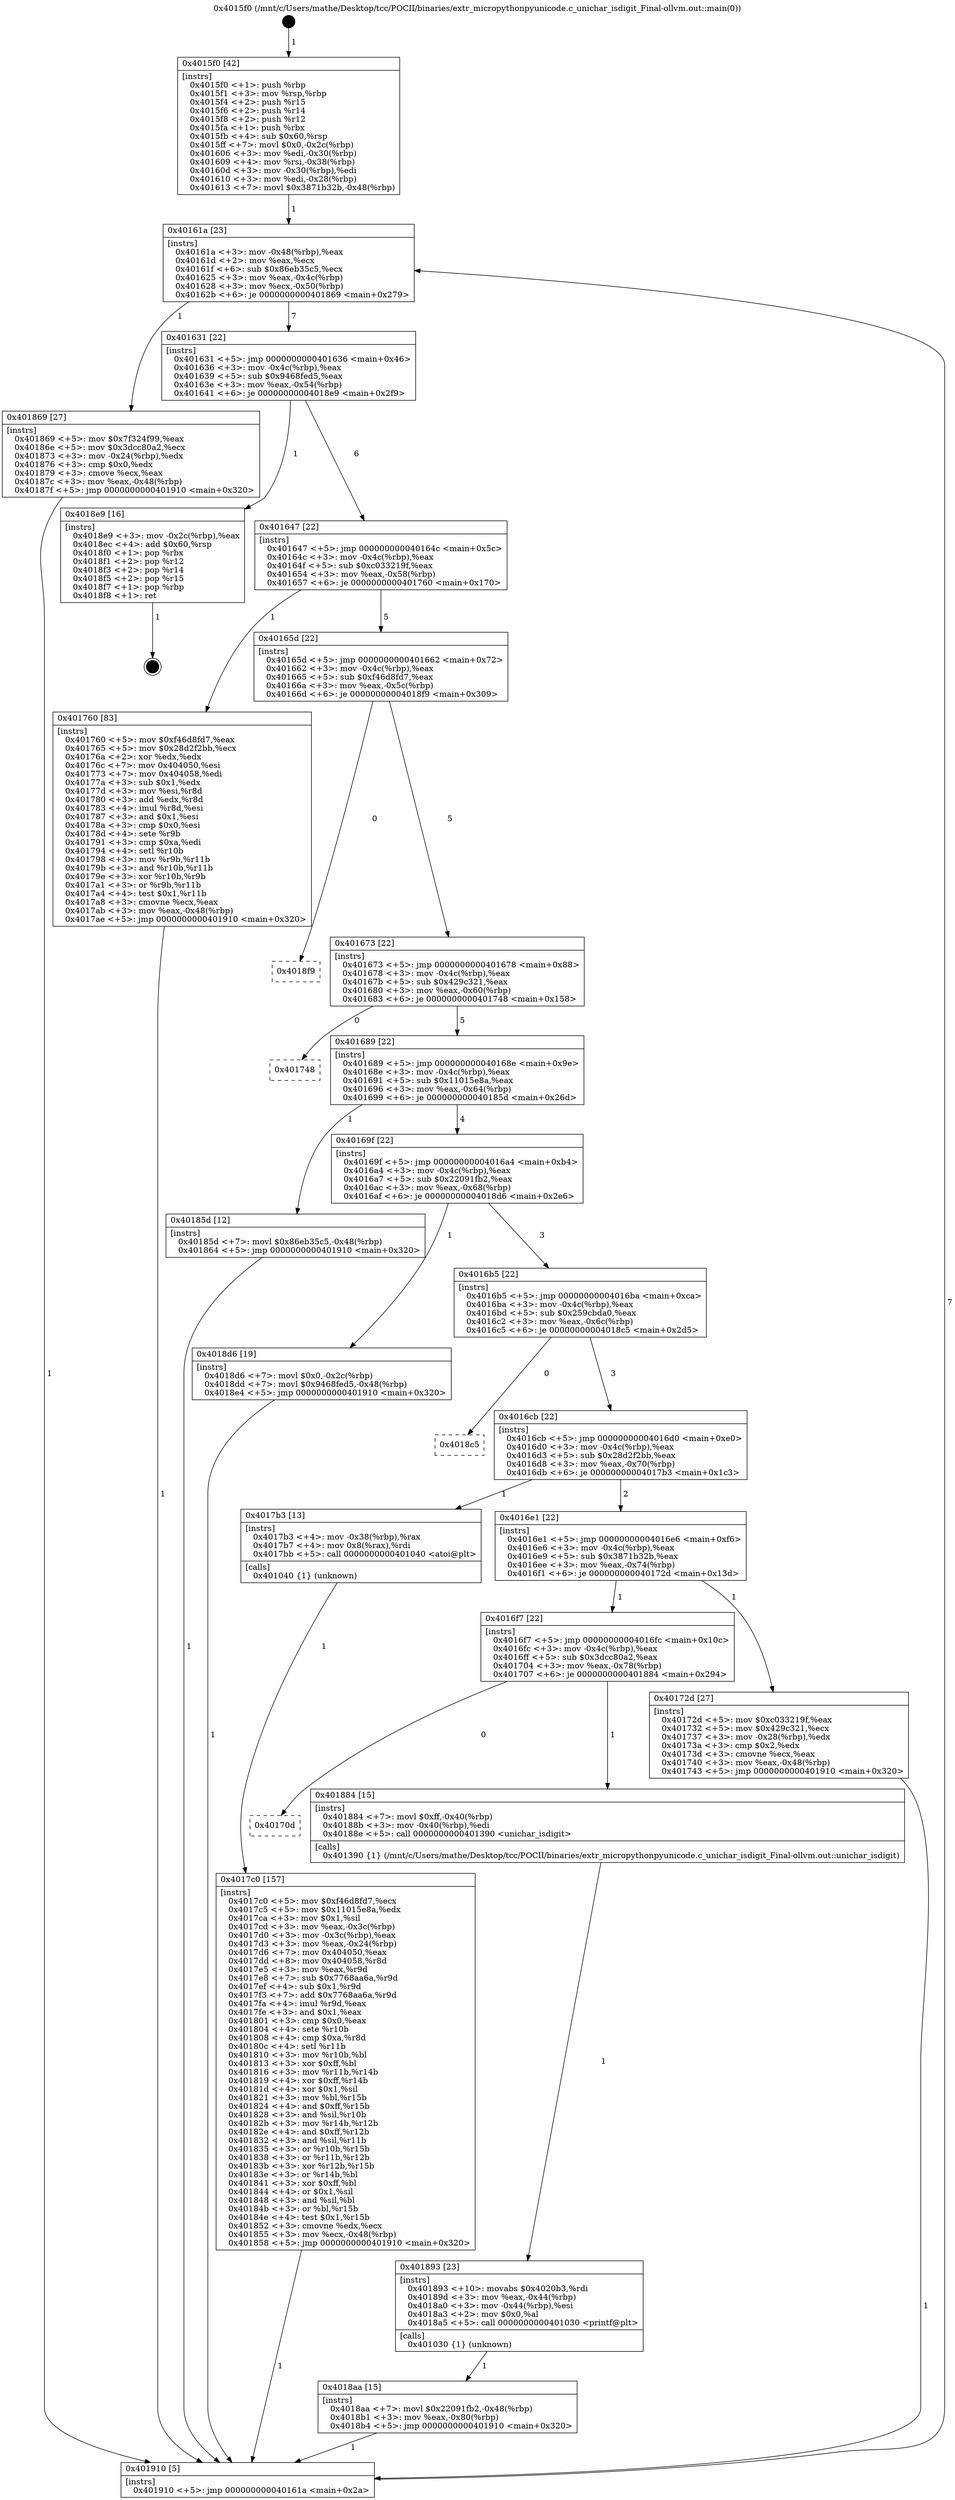 digraph "0x4015f0" {
  label = "0x4015f0 (/mnt/c/Users/mathe/Desktop/tcc/POCII/binaries/extr_micropythonpyunicode.c_unichar_isdigit_Final-ollvm.out::main(0))"
  labelloc = "t"
  node[shape=record]

  Entry [label="",width=0.3,height=0.3,shape=circle,fillcolor=black,style=filled]
  "0x40161a" [label="{
     0x40161a [23]\l
     | [instrs]\l
     &nbsp;&nbsp;0x40161a \<+3\>: mov -0x48(%rbp),%eax\l
     &nbsp;&nbsp;0x40161d \<+2\>: mov %eax,%ecx\l
     &nbsp;&nbsp;0x40161f \<+6\>: sub $0x86eb35c5,%ecx\l
     &nbsp;&nbsp;0x401625 \<+3\>: mov %eax,-0x4c(%rbp)\l
     &nbsp;&nbsp;0x401628 \<+3\>: mov %ecx,-0x50(%rbp)\l
     &nbsp;&nbsp;0x40162b \<+6\>: je 0000000000401869 \<main+0x279\>\l
  }"]
  "0x401869" [label="{
     0x401869 [27]\l
     | [instrs]\l
     &nbsp;&nbsp;0x401869 \<+5\>: mov $0x7f324f99,%eax\l
     &nbsp;&nbsp;0x40186e \<+5\>: mov $0x3dcc80a2,%ecx\l
     &nbsp;&nbsp;0x401873 \<+3\>: mov -0x24(%rbp),%edx\l
     &nbsp;&nbsp;0x401876 \<+3\>: cmp $0x0,%edx\l
     &nbsp;&nbsp;0x401879 \<+3\>: cmove %ecx,%eax\l
     &nbsp;&nbsp;0x40187c \<+3\>: mov %eax,-0x48(%rbp)\l
     &nbsp;&nbsp;0x40187f \<+5\>: jmp 0000000000401910 \<main+0x320\>\l
  }"]
  "0x401631" [label="{
     0x401631 [22]\l
     | [instrs]\l
     &nbsp;&nbsp;0x401631 \<+5\>: jmp 0000000000401636 \<main+0x46\>\l
     &nbsp;&nbsp;0x401636 \<+3\>: mov -0x4c(%rbp),%eax\l
     &nbsp;&nbsp;0x401639 \<+5\>: sub $0x9468fed5,%eax\l
     &nbsp;&nbsp;0x40163e \<+3\>: mov %eax,-0x54(%rbp)\l
     &nbsp;&nbsp;0x401641 \<+6\>: je 00000000004018e9 \<main+0x2f9\>\l
  }"]
  Exit [label="",width=0.3,height=0.3,shape=circle,fillcolor=black,style=filled,peripheries=2]
  "0x4018e9" [label="{
     0x4018e9 [16]\l
     | [instrs]\l
     &nbsp;&nbsp;0x4018e9 \<+3\>: mov -0x2c(%rbp),%eax\l
     &nbsp;&nbsp;0x4018ec \<+4\>: add $0x60,%rsp\l
     &nbsp;&nbsp;0x4018f0 \<+1\>: pop %rbx\l
     &nbsp;&nbsp;0x4018f1 \<+2\>: pop %r12\l
     &nbsp;&nbsp;0x4018f3 \<+2\>: pop %r14\l
     &nbsp;&nbsp;0x4018f5 \<+2\>: pop %r15\l
     &nbsp;&nbsp;0x4018f7 \<+1\>: pop %rbp\l
     &nbsp;&nbsp;0x4018f8 \<+1\>: ret\l
  }"]
  "0x401647" [label="{
     0x401647 [22]\l
     | [instrs]\l
     &nbsp;&nbsp;0x401647 \<+5\>: jmp 000000000040164c \<main+0x5c\>\l
     &nbsp;&nbsp;0x40164c \<+3\>: mov -0x4c(%rbp),%eax\l
     &nbsp;&nbsp;0x40164f \<+5\>: sub $0xc033219f,%eax\l
     &nbsp;&nbsp;0x401654 \<+3\>: mov %eax,-0x58(%rbp)\l
     &nbsp;&nbsp;0x401657 \<+6\>: je 0000000000401760 \<main+0x170\>\l
  }"]
  "0x4018aa" [label="{
     0x4018aa [15]\l
     | [instrs]\l
     &nbsp;&nbsp;0x4018aa \<+7\>: movl $0x22091fb2,-0x48(%rbp)\l
     &nbsp;&nbsp;0x4018b1 \<+3\>: mov %eax,-0x80(%rbp)\l
     &nbsp;&nbsp;0x4018b4 \<+5\>: jmp 0000000000401910 \<main+0x320\>\l
  }"]
  "0x401760" [label="{
     0x401760 [83]\l
     | [instrs]\l
     &nbsp;&nbsp;0x401760 \<+5\>: mov $0xf46d8fd7,%eax\l
     &nbsp;&nbsp;0x401765 \<+5\>: mov $0x28d2f2bb,%ecx\l
     &nbsp;&nbsp;0x40176a \<+2\>: xor %edx,%edx\l
     &nbsp;&nbsp;0x40176c \<+7\>: mov 0x404050,%esi\l
     &nbsp;&nbsp;0x401773 \<+7\>: mov 0x404058,%edi\l
     &nbsp;&nbsp;0x40177a \<+3\>: sub $0x1,%edx\l
     &nbsp;&nbsp;0x40177d \<+3\>: mov %esi,%r8d\l
     &nbsp;&nbsp;0x401780 \<+3\>: add %edx,%r8d\l
     &nbsp;&nbsp;0x401783 \<+4\>: imul %r8d,%esi\l
     &nbsp;&nbsp;0x401787 \<+3\>: and $0x1,%esi\l
     &nbsp;&nbsp;0x40178a \<+3\>: cmp $0x0,%esi\l
     &nbsp;&nbsp;0x40178d \<+4\>: sete %r9b\l
     &nbsp;&nbsp;0x401791 \<+3\>: cmp $0xa,%edi\l
     &nbsp;&nbsp;0x401794 \<+4\>: setl %r10b\l
     &nbsp;&nbsp;0x401798 \<+3\>: mov %r9b,%r11b\l
     &nbsp;&nbsp;0x40179b \<+3\>: and %r10b,%r11b\l
     &nbsp;&nbsp;0x40179e \<+3\>: xor %r10b,%r9b\l
     &nbsp;&nbsp;0x4017a1 \<+3\>: or %r9b,%r11b\l
     &nbsp;&nbsp;0x4017a4 \<+4\>: test $0x1,%r11b\l
     &nbsp;&nbsp;0x4017a8 \<+3\>: cmovne %ecx,%eax\l
     &nbsp;&nbsp;0x4017ab \<+3\>: mov %eax,-0x48(%rbp)\l
     &nbsp;&nbsp;0x4017ae \<+5\>: jmp 0000000000401910 \<main+0x320\>\l
  }"]
  "0x40165d" [label="{
     0x40165d [22]\l
     | [instrs]\l
     &nbsp;&nbsp;0x40165d \<+5\>: jmp 0000000000401662 \<main+0x72\>\l
     &nbsp;&nbsp;0x401662 \<+3\>: mov -0x4c(%rbp),%eax\l
     &nbsp;&nbsp;0x401665 \<+5\>: sub $0xf46d8fd7,%eax\l
     &nbsp;&nbsp;0x40166a \<+3\>: mov %eax,-0x5c(%rbp)\l
     &nbsp;&nbsp;0x40166d \<+6\>: je 00000000004018f9 \<main+0x309\>\l
  }"]
  "0x401893" [label="{
     0x401893 [23]\l
     | [instrs]\l
     &nbsp;&nbsp;0x401893 \<+10\>: movabs $0x4020b3,%rdi\l
     &nbsp;&nbsp;0x40189d \<+3\>: mov %eax,-0x44(%rbp)\l
     &nbsp;&nbsp;0x4018a0 \<+3\>: mov -0x44(%rbp),%esi\l
     &nbsp;&nbsp;0x4018a3 \<+2\>: mov $0x0,%al\l
     &nbsp;&nbsp;0x4018a5 \<+5\>: call 0000000000401030 \<printf@plt\>\l
     | [calls]\l
     &nbsp;&nbsp;0x401030 \{1\} (unknown)\l
  }"]
  "0x4018f9" [label="{
     0x4018f9\l
  }", style=dashed]
  "0x401673" [label="{
     0x401673 [22]\l
     | [instrs]\l
     &nbsp;&nbsp;0x401673 \<+5\>: jmp 0000000000401678 \<main+0x88\>\l
     &nbsp;&nbsp;0x401678 \<+3\>: mov -0x4c(%rbp),%eax\l
     &nbsp;&nbsp;0x40167b \<+5\>: sub $0x429c321,%eax\l
     &nbsp;&nbsp;0x401680 \<+3\>: mov %eax,-0x60(%rbp)\l
     &nbsp;&nbsp;0x401683 \<+6\>: je 0000000000401748 \<main+0x158\>\l
  }"]
  "0x40170d" [label="{
     0x40170d\l
  }", style=dashed]
  "0x401748" [label="{
     0x401748\l
  }", style=dashed]
  "0x401689" [label="{
     0x401689 [22]\l
     | [instrs]\l
     &nbsp;&nbsp;0x401689 \<+5\>: jmp 000000000040168e \<main+0x9e\>\l
     &nbsp;&nbsp;0x40168e \<+3\>: mov -0x4c(%rbp),%eax\l
     &nbsp;&nbsp;0x401691 \<+5\>: sub $0x11015e8a,%eax\l
     &nbsp;&nbsp;0x401696 \<+3\>: mov %eax,-0x64(%rbp)\l
     &nbsp;&nbsp;0x401699 \<+6\>: je 000000000040185d \<main+0x26d\>\l
  }"]
  "0x401884" [label="{
     0x401884 [15]\l
     | [instrs]\l
     &nbsp;&nbsp;0x401884 \<+7\>: movl $0xff,-0x40(%rbp)\l
     &nbsp;&nbsp;0x40188b \<+3\>: mov -0x40(%rbp),%edi\l
     &nbsp;&nbsp;0x40188e \<+5\>: call 0000000000401390 \<unichar_isdigit\>\l
     | [calls]\l
     &nbsp;&nbsp;0x401390 \{1\} (/mnt/c/Users/mathe/Desktop/tcc/POCII/binaries/extr_micropythonpyunicode.c_unichar_isdigit_Final-ollvm.out::unichar_isdigit)\l
  }"]
  "0x40185d" [label="{
     0x40185d [12]\l
     | [instrs]\l
     &nbsp;&nbsp;0x40185d \<+7\>: movl $0x86eb35c5,-0x48(%rbp)\l
     &nbsp;&nbsp;0x401864 \<+5\>: jmp 0000000000401910 \<main+0x320\>\l
  }"]
  "0x40169f" [label="{
     0x40169f [22]\l
     | [instrs]\l
     &nbsp;&nbsp;0x40169f \<+5\>: jmp 00000000004016a4 \<main+0xb4\>\l
     &nbsp;&nbsp;0x4016a4 \<+3\>: mov -0x4c(%rbp),%eax\l
     &nbsp;&nbsp;0x4016a7 \<+5\>: sub $0x22091fb2,%eax\l
     &nbsp;&nbsp;0x4016ac \<+3\>: mov %eax,-0x68(%rbp)\l
     &nbsp;&nbsp;0x4016af \<+6\>: je 00000000004018d6 \<main+0x2e6\>\l
  }"]
  "0x4017c0" [label="{
     0x4017c0 [157]\l
     | [instrs]\l
     &nbsp;&nbsp;0x4017c0 \<+5\>: mov $0xf46d8fd7,%ecx\l
     &nbsp;&nbsp;0x4017c5 \<+5\>: mov $0x11015e8a,%edx\l
     &nbsp;&nbsp;0x4017ca \<+3\>: mov $0x1,%sil\l
     &nbsp;&nbsp;0x4017cd \<+3\>: mov %eax,-0x3c(%rbp)\l
     &nbsp;&nbsp;0x4017d0 \<+3\>: mov -0x3c(%rbp),%eax\l
     &nbsp;&nbsp;0x4017d3 \<+3\>: mov %eax,-0x24(%rbp)\l
     &nbsp;&nbsp;0x4017d6 \<+7\>: mov 0x404050,%eax\l
     &nbsp;&nbsp;0x4017dd \<+8\>: mov 0x404058,%r8d\l
     &nbsp;&nbsp;0x4017e5 \<+3\>: mov %eax,%r9d\l
     &nbsp;&nbsp;0x4017e8 \<+7\>: sub $0x7768aa6a,%r9d\l
     &nbsp;&nbsp;0x4017ef \<+4\>: sub $0x1,%r9d\l
     &nbsp;&nbsp;0x4017f3 \<+7\>: add $0x7768aa6a,%r9d\l
     &nbsp;&nbsp;0x4017fa \<+4\>: imul %r9d,%eax\l
     &nbsp;&nbsp;0x4017fe \<+3\>: and $0x1,%eax\l
     &nbsp;&nbsp;0x401801 \<+3\>: cmp $0x0,%eax\l
     &nbsp;&nbsp;0x401804 \<+4\>: sete %r10b\l
     &nbsp;&nbsp;0x401808 \<+4\>: cmp $0xa,%r8d\l
     &nbsp;&nbsp;0x40180c \<+4\>: setl %r11b\l
     &nbsp;&nbsp;0x401810 \<+3\>: mov %r10b,%bl\l
     &nbsp;&nbsp;0x401813 \<+3\>: xor $0xff,%bl\l
     &nbsp;&nbsp;0x401816 \<+3\>: mov %r11b,%r14b\l
     &nbsp;&nbsp;0x401819 \<+4\>: xor $0xff,%r14b\l
     &nbsp;&nbsp;0x40181d \<+4\>: xor $0x1,%sil\l
     &nbsp;&nbsp;0x401821 \<+3\>: mov %bl,%r15b\l
     &nbsp;&nbsp;0x401824 \<+4\>: and $0xff,%r15b\l
     &nbsp;&nbsp;0x401828 \<+3\>: and %sil,%r10b\l
     &nbsp;&nbsp;0x40182b \<+3\>: mov %r14b,%r12b\l
     &nbsp;&nbsp;0x40182e \<+4\>: and $0xff,%r12b\l
     &nbsp;&nbsp;0x401832 \<+3\>: and %sil,%r11b\l
     &nbsp;&nbsp;0x401835 \<+3\>: or %r10b,%r15b\l
     &nbsp;&nbsp;0x401838 \<+3\>: or %r11b,%r12b\l
     &nbsp;&nbsp;0x40183b \<+3\>: xor %r12b,%r15b\l
     &nbsp;&nbsp;0x40183e \<+3\>: or %r14b,%bl\l
     &nbsp;&nbsp;0x401841 \<+3\>: xor $0xff,%bl\l
     &nbsp;&nbsp;0x401844 \<+4\>: or $0x1,%sil\l
     &nbsp;&nbsp;0x401848 \<+3\>: and %sil,%bl\l
     &nbsp;&nbsp;0x40184b \<+3\>: or %bl,%r15b\l
     &nbsp;&nbsp;0x40184e \<+4\>: test $0x1,%r15b\l
     &nbsp;&nbsp;0x401852 \<+3\>: cmovne %edx,%ecx\l
     &nbsp;&nbsp;0x401855 \<+3\>: mov %ecx,-0x48(%rbp)\l
     &nbsp;&nbsp;0x401858 \<+5\>: jmp 0000000000401910 \<main+0x320\>\l
  }"]
  "0x4018d6" [label="{
     0x4018d6 [19]\l
     | [instrs]\l
     &nbsp;&nbsp;0x4018d6 \<+7\>: movl $0x0,-0x2c(%rbp)\l
     &nbsp;&nbsp;0x4018dd \<+7\>: movl $0x9468fed5,-0x48(%rbp)\l
     &nbsp;&nbsp;0x4018e4 \<+5\>: jmp 0000000000401910 \<main+0x320\>\l
  }"]
  "0x4016b5" [label="{
     0x4016b5 [22]\l
     | [instrs]\l
     &nbsp;&nbsp;0x4016b5 \<+5\>: jmp 00000000004016ba \<main+0xca\>\l
     &nbsp;&nbsp;0x4016ba \<+3\>: mov -0x4c(%rbp),%eax\l
     &nbsp;&nbsp;0x4016bd \<+5\>: sub $0x259cbda0,%eax\l
     &nbsp;&nbsp;0x4016c2 \<+3\>: mov %eax,-0x6c(%rbp)\l
     &nbsp;&nbsp;0x4016c5 \<+6\>: je 00000000004018c5 \<main+0x2d5\>\l
  }"]
  "0x4015f0" [label="{
     0x4015f0 [42]\l
     | [instrs]\l
     &nbsp;&nbsp;0x4015f0 \<+1\>: push %rbp\l
     &nbsp;&nbsp;0x4015f1 \<+3\>: mov %rsp,%rbp\l
     &nbsp;&nbsp;0x4015f4 \<+2\>: push %r15\l
     &nbsp;&nbsp;0x4015f6 \<+2\>: push %r14\l
     &nbsp;&nbsp;0x4015f8 \<+2\>: push %r12\l
     &nbsp;&nbsp;0x4015fa \<+1\>: push %rbx\l
     &nbsp;&nbsp;0x4015fb \<+4\>: sub $0x60,%rsp\l
     &nbsp;&nbsp;0x4015ff \<+7\>: movl $0x0,-0x2c(%rbp)\l
     &nbsp;&nbsp;0x401606 \<+3\>: mov %edi,-0x30(%rbp)\l
     &nbsp;&nbsp;0x401609 \<+4\>: mov %rsi,-0x38(%rbp)\l
     &nbsp;&nbsp;0x40160d \<+3\>: mov -0x30(%rbp),%edi\l
     &nbsp;&nbsp;0x401610 \<+3\>: mov %edi,-0x28(%rbp)\l
     &nbsp;&nbsp;0x401613 \<+7\>: movl $0x3871b32b,-0x48(%rbp)\l
  }"]
  "0x4018c5" [label="{
     0x4018c5\l
  }", style=dashed]
  "0x4016cb" [label="{
     0x4016cb [22]\l
     | [instrs]\l
     &nbsp;&nbsp;0x4016cb \<+5\>: jmp 00000000004016d0 \<main+0xe0\>\l
     &nbsp;&nbsp;0x4016d0 \<+3\>: mov -0x4c(%rbp),%eax\l
     &nbsp;&nbsp;0x4016d3 \<+5\>: sub $0x28d2f2bb,%eax\l
     &nbsp;&nbsp;0x4016d8 \<+3\>: mov %eax,-0x70(%rbp)\l
     &nbsp;&nbsp;0x4016db \<+6\>: je 00000000004017b3 \<main+0x1c3\>\l
  }"]
  "0x401910" [label="{
     0x401910 [5]\l
     | [instrs]\l
     &nbsp;&nbsp;0x401910 \<+5\>: jmp 000000000040161a \<main+0x2a\>\l
  }"]
  "0x4017b3" [label="{
     0x4017b3 [13]\l
     | [instrs]\l
     &nbsp;&nbsp;0x4017b3 \<+4\>: mov -0x38(%rbp),%rax\l
     &nbsp;&nbsp;0x4017b7 \<+4\>: mov 0x8(%rax),%rdi\l
     &nbsp;&nbsp;0x4017bb \<+5\>: call 0000000000401040 \<atoi@plt\>\l
     | [calls]\l
     &nbsp;&nbsp;0x401040 \{1\} (unknown)\l
  }"]
  "0x4016e1" [label="{
     0x4016e1 [22]\l
     | [instrs]\l
     &nbsp;&nbsp;0x4016e1 \<+5\>: jmp 00000000004016e6 \<main+0xf6\>\l
     &nbsp;&nbsp;0x4016e6 \<+3\>: mov -0x4c(%rbp),%eax\l
     &nbsp;&nbsp;0x4016e9 \<+5\>: sub $0x3871b32b,%eax\l
     &nbsp;&nbsp;0x4016ee \<+3\>: mov %eax,-0x74(%rbp)\l
     &nbsp;&nbsp;0x4016f1 \<+6\>: je 000000000040172d \<main+0x13d\>\l
  }"]
  "0x4016f7" [label="{
     0x4016f7 [22]\l
     | [instrs]\l
     &nbsp;&nbsp;0x4016f7 \<+5\>: jmp 00000000004016fc \<main+0x10c\>\l
     &nbsp;&nbsp;0x4016fc \<+3\>: mov -0x4c(%rbp),%eax\l
     &nbsp;&nbsp;0x4016ff \<+5\>: sub $0x3dcc80a2,%eax\l
     &nbsp;&nbsp;0x401704 \<+3\>: mov %eax,-0x78(%rbp)\l
     &nbsp;&nbsp;0x401707 \<+6\>: je 0000000000401884 \<main+0x294\>\l
  }"]
  "0x40172d" [label="{
     0x40172d [27]\l
     | [instrs]\l
     &nbsp;&nbsp;0x40172d \<+5\>: mov $0xc033219f,%eax\l
     &nbsp;&nbsp;0x401732 \<+5\>: mov $0x429c321,%ecx\l
     &nbsp;&nbsp;0x401737 \<+3\>: mov -0x28(%rbp),%edx\l
     &nbsp;&nbsp;0x40173a \<+3\>: cmp $0x2,%edx\l
     &nbsp;&nbsp;0x40173d \<+3\>: cmovne %ecx,%eax\l
     &nbsp;&nbsp;0x401740 \<+3\>: mov %eax,-0x48(%rbp)\l
     &nbsp;&nbsp;0x401743 \<+5\>: jmp 0000000000401910 \<main+0x320\>\l
  }"]
  Entry -> "0x4015f0" [label=" 1"]
  "0x40161a" -> "0x401869" [label=" 1"]
  "0x40161a" -> "0x401631" [label=" 7"]
  "0x4018e9" -> Exit [label=" 1"]
  "0x401631" -> "0x4018e9" [label=" 1"]
  "0x401631" -> "0x401647" [label=" 6"]
  "0x4018d6" -> "0x401910" [label=" 1"]
  "0x401647" -> "0x401760" [label=" 1"]
  "0x401647" -> "0x40165d" [label=" 5"]
  "0x4018aa" -> "0x401910" [label=" 1"]
  "0x40165d" -> "0x4018f9" [label=" 0"]
  "0x40165d" -> "0x401673" [label=" 5"]
  "0x401893" -> "0x4018aa" [label=" 1"]
  "0x401673" -> "0x401748" [label=" 0"]
  "0x401673" -> "0x401689" [label=" 5"]
  "0x401884" -> "0x401893" [label=" 1"]
  "0x401689" -> "0x40185d" [label=" 1"]
  "0x401689" -> "0x40169f" [label=" 4"]
  "0x4016f7" -> "0x40170d" [label=" 0"]
  "0x40169f" -> "0x4018d6" [label=" 1"]
  "0x40169f" -> "0x4016b5" [label=" 3"]
  "0x4016f7" -> "0x401884" [label=" 1"]
  "0x4016b5" -> "0x4018c5" [label=" 0"]
  "0x4016b5" -> "0x4016cb" [label=" 3"]
  "0x401869" -> "0x401910" [label=" 1"]
  "0x4016cb" -> "0x4017b3" [label=" 1"]
  "0x4016cb" -> "0x4016e1" [label=" 2"]
  "0x40185d" -> "0x401910" [label=" 1"]
  "0x4016e1" -> "0x40172d" [label=" 1"]
  "0x4016e1" -> "0x4016f7" [label=" 1"]
  "0x40172d" -> "0x401910" [label=" 1"]
  "0x4015f0" -> "0x40161a" [label=" 1"]
  "0x401910" -> "0x40161a" [label=" 7"]
  "0x401760" -> "0x401910" [label=" 1"]
  "0x4017b3" -> "0x4017c0" [label=" 1"]
  "0x4017c0" -> "0x401910" [label=" 1"]
}
